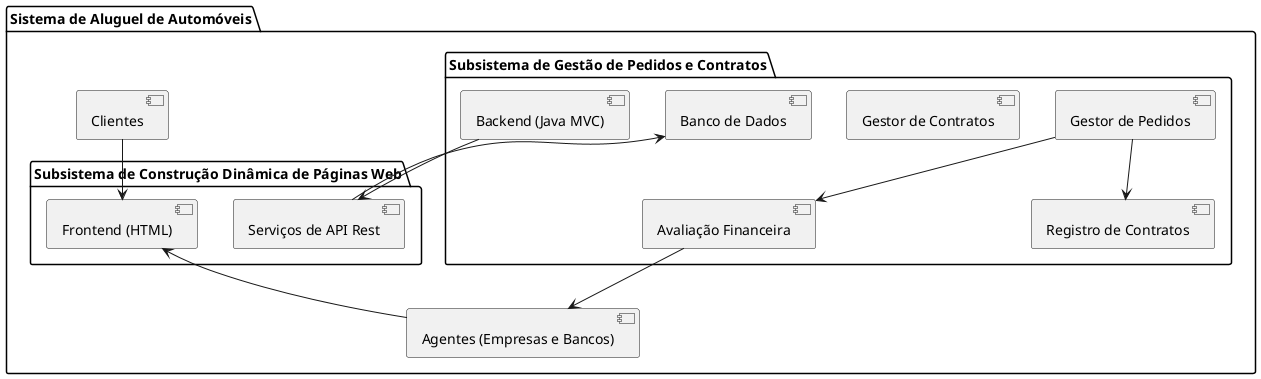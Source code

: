 @startuml
package "Sistema de Aluguel de Automóveis" {

 
  package "Subsistema de Gestão de Pedidos e Contratos" {
    [Gestor de Pedidos] 
    [Gestor de Contratos]
    [Avaliação Financeira] 
    [Registro de Contratos]
    [Banco de Dados]
    [Backend (Java MVC)]
  }

  package "Subsistema de Construção Dinâmica de Páginas Web" {
    [Frontend (HTML)]
    [Serviços de API Rest]
    [Banco de Dados]
  }

  [Clientes] --> [Frontend (HTML)]
  [Agentes (Empresas e Bancos)] --> [Frontend (HTML)]
 
  [Backend (Java MVC)] --> [Serviços de API Rest]
  [Serviços de API Rest] --> [Banco de Dados]
  [Gestor de Pedidos] --> [Registro de Contratos]
  [Gestor de Pedidos] --> [Avaliação Financeira]
  [Avaliação Financeira] --> [Agentes (Empresas e Bancos)]
}
@enduml
